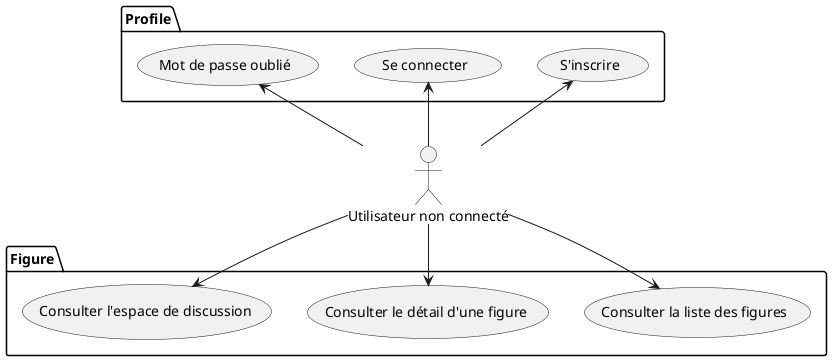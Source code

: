 @startuml
actor "Utilisateur non connecté" as UtilisateurNonConnecte
package Figure {
    usecase "Consulter la liste des figures" as ConsulterListeFigures
    usecase "Consulter le détail d'une figure" as ConsulterDetailFigure
    usecase "Consulter l'espace de discussion" as ConsulterDiscussion
}
package Profile {
    usecase "S'inscrire" as SInscrire
    usecase "Se connecter" as SeConnecter
    usecase "Mot de passe oublié" as MotDePasseOublie
}
UtilisateurNonConnecte --> ConsulterListeFigures
UtilisateurNonConnecte --> ConsulterDetailFigure
UtilisateurNonConnecte --> ConsulterDiscussion


SInscrire <-- UtilisateurNonConnecte
SeConnecter <-- UtilisateurNonConnecte
MotDePasseOublie <-- UtilisateurNonConnecte
@enduml

